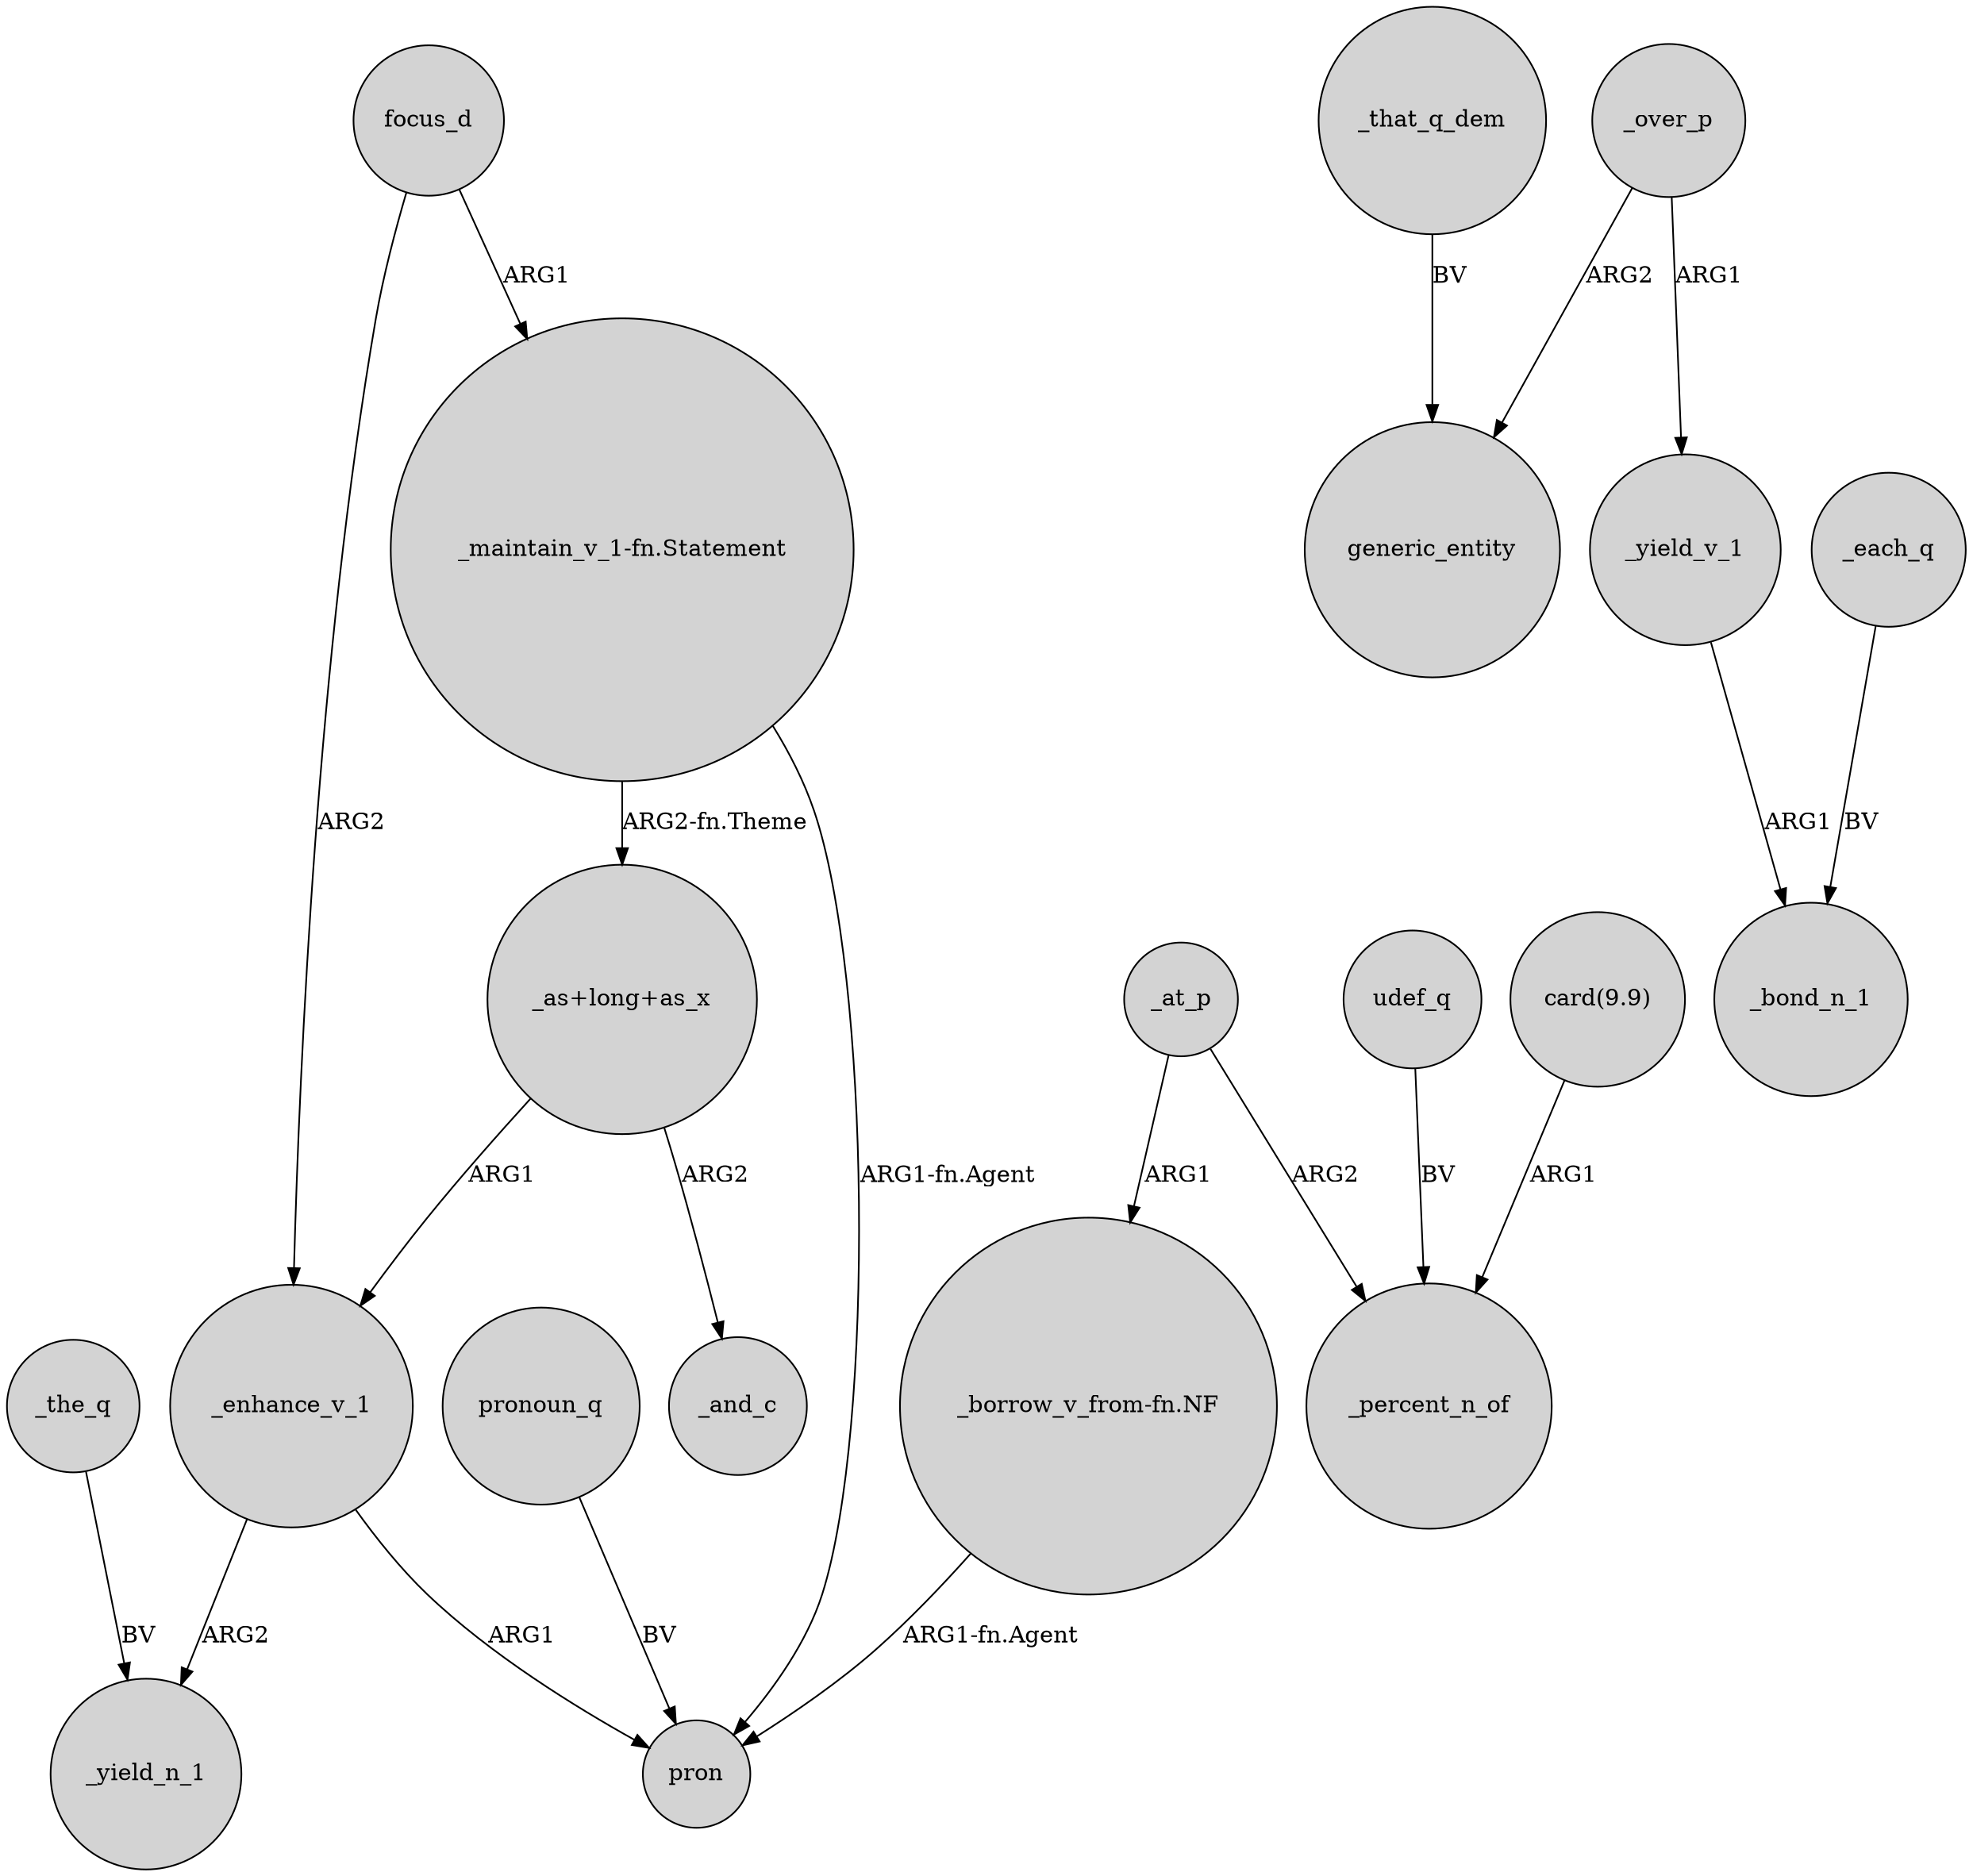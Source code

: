digraph {
	node [shape=circle style=filled]
	_the_q -> _yield_n_1 [label=BV]
	_enhance_v_1 -> _yield_n_1 [label=ARG2]
	_that_q_dem -> generic_entity [label=BV]
	"_as+long+as_x" -> _and_c [label=ARG2]
	_at_p -> "_borrow_v_from-fn.NF" [label=ARG1]
	_yield_v_1 -> _bond_n_1 [label=ARG1]
	_enhance_v_1 -> pron [label=ARG1]
	_over_p -> generic_entity [label=ARG2]
	_each_q -> _bond_n_1 [label=BV]
	focus_d -> _enhance_v_1 [label=ARG2]
	"_as+long+as_x" -> _enhance_v_1 [label=ARG1]
	_over_p -> _yield_v_1 [label=ARG1]
	pronoun_q -> pron [label=BV]
	"_maintain_v_1-fn.Statement" -> pron [label="ARG1-fn.Agent"]
	"_borrow_v_from-fn.NF" -> pron [label="ARG1-fn.Agent"]
	"card(9.9)" -> _percent_n_of [label=ARG1]
	_at_p -> _percent_n_of [label=ARG2]
	"_maintain_v_1-fn.Statement" -> "_as+long+as_x" [label="ARG2-fn.Theme"]
	focus_d -> "_maintain_v_1-fn.Statement" [label=ARG1]
	udef_q -> _percent_n_of [label=BV]
}
